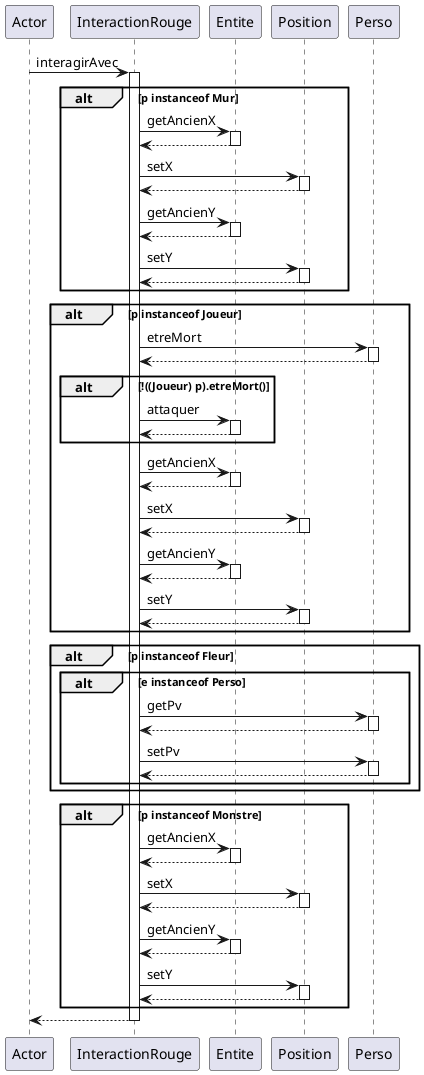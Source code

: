 @startuml
participant Actor
Actor -> InteractionRouge : interagirAvec
activate InteractionRouge
alt p instanceof Mur
InteractionRouge -> Entite : getAncienX
activate Entite
Entite --> InteractionRouge
deactivate Entite
InteractionRouge -> Position : setX
activate Position
Position --> InteractionRouge
deactivate Position
InteractionRouge -> Entite : getAncienY
activate Entite
Entite --> InteractionRouge
deactivate Entite
InteractionRouge -> Position : setY
activate Position
Position --> InteractionRouge
deactivate Position
end
alt p instanceof Joueur
InteractionRouge -> Perso : etreMort
activate Perso
Perso --> InteractionRouge
deactivate Perso
alt !((Joueur) p).etreMort()
InteractionRouge -> Entite : attaquer
activate Entite
Entite --> InteractionRouge
deactivate Entite
end
InteractionRouge -> Entite : getAncienX
activate Entite
Entite --> InteractionRouge
deactivate Entite
InteractionRouge -> Position : setX
activate Position
Position --> InteractionRouge
deactivate Position
InteractionRouge -> Entite : getAncienY
activate Entite
Entite --> InteractionRouge
deactivate Entite
InteractionRouge -> Position : setY
activate Position
Position --> InteractionRouge
deactivate Position
end
alt p instanceof Fleur
alt e instanceof Perso
InteractionRouge -> Perso : getPv
activate Perso
Perso --> InteractionRouge
deactivate Perso
InteractionRouge -> Perso : setPv
activate Perso
Perso --> InteractionRouge
deactivate Perso
end
end
alt p instanceof Monstre
InteractionRouge -> Entite : getAncienX
activate Entite
Entite --> InteractionRouge
deactivate Entite
InteractionRouge -> Position : setX
activate Position
Position --> InteractionRouge
deactivate Position
InteractionRouge -> Entite : getAncienY
activate Entite
Entite --> InteractionRouge
deactivate Entite
InteractionRouge -> Position : setY
activate Position
Position --> InteractionRouge
deactivate Position
end
return
@enduml